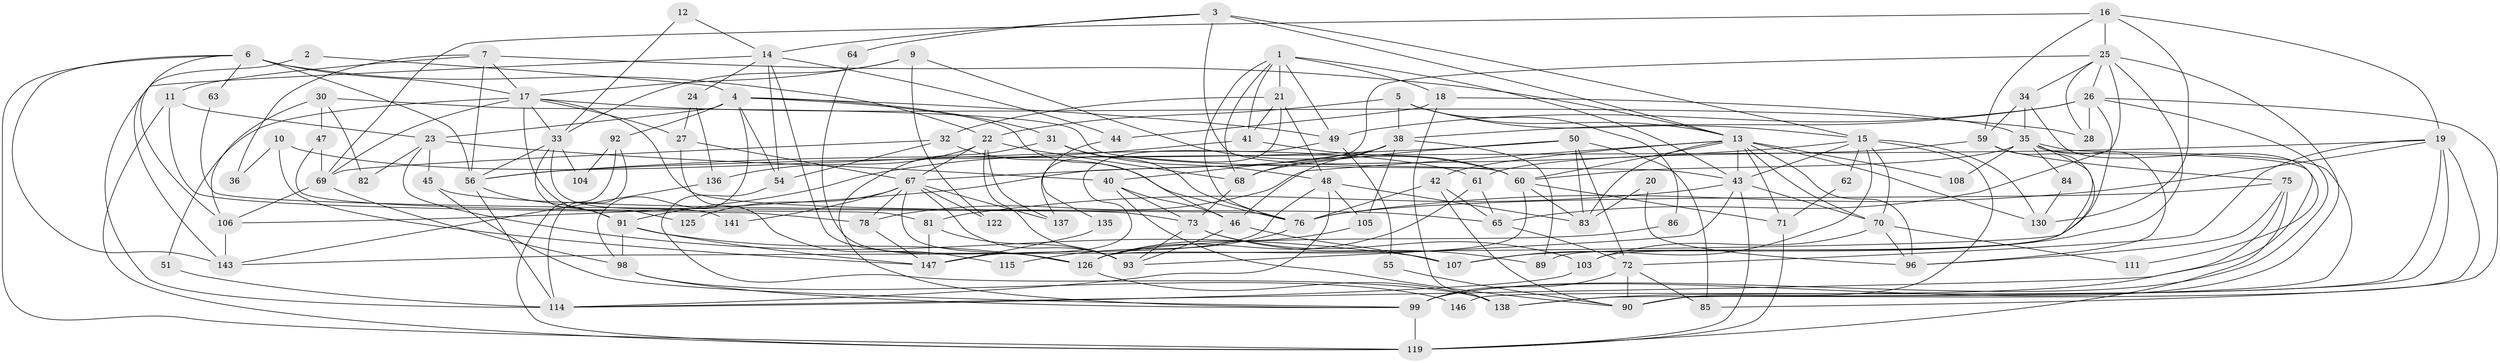 // Generated by graph-tools (version 1.1) at 2025/52/02/27/25 19:52:05]
// undirected, 103 vertices, 246 edges
graph export_dot {
graph [start="1"]
  node [color=gray90,style=filled];
  1 [super="+29"];
  2;
  3;
  4 [super="+80"];
  5;
  6 [super="+8"];
  7;
  9;
  10;
  11;
  12;
  13 [super="+66"];
  14 [super="+77"];
  15 [super="+37"];
  16;
  17 [super="+142"];
  18 [super="+74"];
  19 [super="+128"];
  20;
  21;
  22 [super="+101"];
  23 [super="+52"];
  24;
  25 [super="+120"];
  26 [super="+88"];
  27;
  28;
  30 [super="+112"];
  31 [super="+113"];
  32 [super="+121"];
  33 [super="+117"];
  34 [super="+109"];
  35 [super="+39"];
  36;
  38 [super="+53"];
  40 [super="+58"];
  41 [super="+124"];
  42 [super="+87"];
  43 [super="+131"];
  44;
  45;
  46 [super="+100"];
  47;
  48 [super="+57"];
  49;
  50 [super="+116"];
  51;
  54;
  55;
  56;
  59 [super="+139"];
  60 [super="+79"];
  61;
  62;
  63;
  64;
  65;
  67 [super="+97"];
  68;
  69 [super="+95"];
  70 [super="+102"];
  71;
  72;
  73 [super="+118"];
  75 [super="+129"];
  76 [super="+134"];
  78;
  81;
  82;
  83;
  84;
  85;
  86;
  89;
  90 [super="+133"];
  91 [super="+94"];
  92;
  93 [super="+145"];
  96 [super="+110"];
  98;
  99 [super="+144"];
  103;
  104;
  105;
  106 [super="+123"];
  107;
  108;
  111;
  114 [super="+140"];
  115;
  119 [super="+127"];
  122;
  125;
  126 [super="+132"];
  130;
  135;
  136;
  137;
  138;
  141;
  143;
  146;
  147;
  1 -- 49;
  1 -- 68;
  1 -- 18;
  1 -- 21;
  1 -- 76;
  1 -- 43;
  1 -- 41;
  2 -- 114;
  2 -- 4;
  3 -- 60;
  3 -- 14;
  3 -- 15;
  3 -- 64;
  3 -- 13;
  4 -- 49;
  4 -- 31;
  4 -- 54;
  4 -- 98;
  4 -- 23;
  4 -- 92;
  4 -- 46;
  5 -- 22;
  5 -- 13;
  5 -- 15;
  5 -- 86;
  5 -- 38;
  6 -- 17 [weight=2];
  6 -- 63;
  6 -- 119;
  6 -- 56;
  6 -- 106;
  6 -- 143;
  6 -- 22;
  7 -- 13;
  7 -- 11;
  7 -- 17;
  7 -- 36;
  7 -- 56;
  9 -- 60 [weight=2];
  9 -- 122;
  9 -- 33;
  9 -- 17;
  10 -- 147;
  10 -- 61;
  10 -- 36;
  11 -- 119;
  11 -- 78;
  11 -- 23;
  12 -- 14;
  12 -- 33;
  13 -- 71;
  13 -- 42;
  13 -- 108;
  13 -- 96;
  13 -- 130;
  13 -- 43;
  13 -- 78;
  13 -- 83;
  13 -- 60;
  13 -- 70;
  14 -- 143;
  14 -- 24;
  14 -- 44;
  14 -- 54;
  14 -- 126;
  15 -- 62;
  15 -- 70 [weight=2];
  15 -- 107;
  15 -- 130;
  15 -- 90;
  15 -- 67;
  15 -- 43;
  16 -- 130;
  16 -- 25;
  16 -- 69;
  16 -- 59;
  16 -- 19;
  17 -- 27;
  17 -- 51;
  17 -- 125;
  17 -- 73;
  17 -- 33;
  17 -- 69;
  17 -- 28;
  18 -- 44;
  18 -- 138;
  18 -- 35;
  19 -- 56;
  19 -- 72;
  19 -- 146;
  19 -- 76;
  19 -- 90;
  19 -- 138;
  20 -- 83;
  20 -- 96;
  21 -- 41;
  21 -- 137;
  21 -- 48;
  21 -- 32;
  22 -- 68;
  22 -- 137;
  22 -- 93;
  22 -- 136;
  22 -- 67;
  23 -- 45;
  23 -- 40;
  23 -- 82;
  23 -- 107;
  24 -- 27;
  24 -- 136;
  25 -- 99 [weight=2];
  25 -- 28;
  25 -- 107;
  25 -- 106;
  25 -- 65;
  25 -- 34;
  25 -- 26;
  26 -- 28;
  26 -- 49;
  26 -- 38;
  26 -- 99;
  26 -- 85;
  26 -- 143;
  27 -- 115;
  27 -- 67;
  30 -- 82;
  30 -- 106;
  30 -- 47;
  30 -- 43;
  31 -- 76;
  31 -- 48;
  31 -- 99;
  32 -- 76;
  32 -- 54;
  32 -- 69;
  33 -- 104;
  33 -- 56;
  33 -- 141;
  33 -- 91;
  34 -- 35;
  34 -- 111;
  34 -- 59;
  35 -- 96;
  35 -- 84;
  35 -- 89;
  35 -- 108;
  35 -- 114;
  35 -- 60;
  35 -- 90;
  38 -- 68;
  38 -- 105;
  38 -- 40;
  38 -- 89;
  38 -- 46;
  40 -- 73;
  40 -- 90;
  40 -- 46;
  41 -- 60;
  41 -- 91;
  42 -- 90;
  42 -- 76;
  42 -- 65;
  43 -- 81;
  43 -- 119;
  43 -- 93;
  43 -- 70;
  44 -- 135;
  45 -- 65;
  45 -- 99;
  46 -- 107;
  46 -- 93;
  47 -- 81;
  47 -- 69;
  48 -- 83;
  48 -- 147;
  48 -- 105;
  48 -- 114;
  49 -- 147;
  49 -- 55;
  50 -- 68;
  50 -- 83;
  50 -- 85;
  50 -- 72;
  50 -- 56;
  51 -- 114;
  54 -- 138;
  55 -- 90;
  56 -- 114;
  56 -- 91;
  59 -- 103;
  59 -- 75;
  59 -- 61;
  60 -- 71;
  60 -- 83;
  60 -- 126;
  61 -- 65;
  61 -- 126;
  62 -- 71;
  63 -- 76;
  64 -- 126;
  65 -- 72;
  67 -- 126;
  67 -- 78;
  67 -- 93;
  67 -- 137;
  67 -- 141;
  67 -- 122;
  67 -- 125;
  68 -- 73;
  69 -- 98;
  69 -- 106;
  70 -- 111;
  70 -- 96;
  70 -- 103;
  71 -- 119;
  72 -- 85;
  72 -- 99;
  72 -- 90;
  73 -- 89;
  73 -- 103;
  73 -- 93;
  75 -- 138;
  75 -- 76;
  75 -- 96;
  75 -- 119;
  76 -- 115;
  78 -- 147;
  81 -- 147;
  81 -- 93;
  84 -- 130;
  86 -- 126;
  91 -- 98;
  91 -- 147;
  91 -- 126;
  92 -- 104;
  92 -- 114;
  92 -- 119;
  98 -- 146;
  98 -- 99;
  99 -- 119;
  103 -- 114;
  105 -- 126;
  106 -- 143;
  126 -- 138;
  135 -- 147;
  136 -- 143;
}
